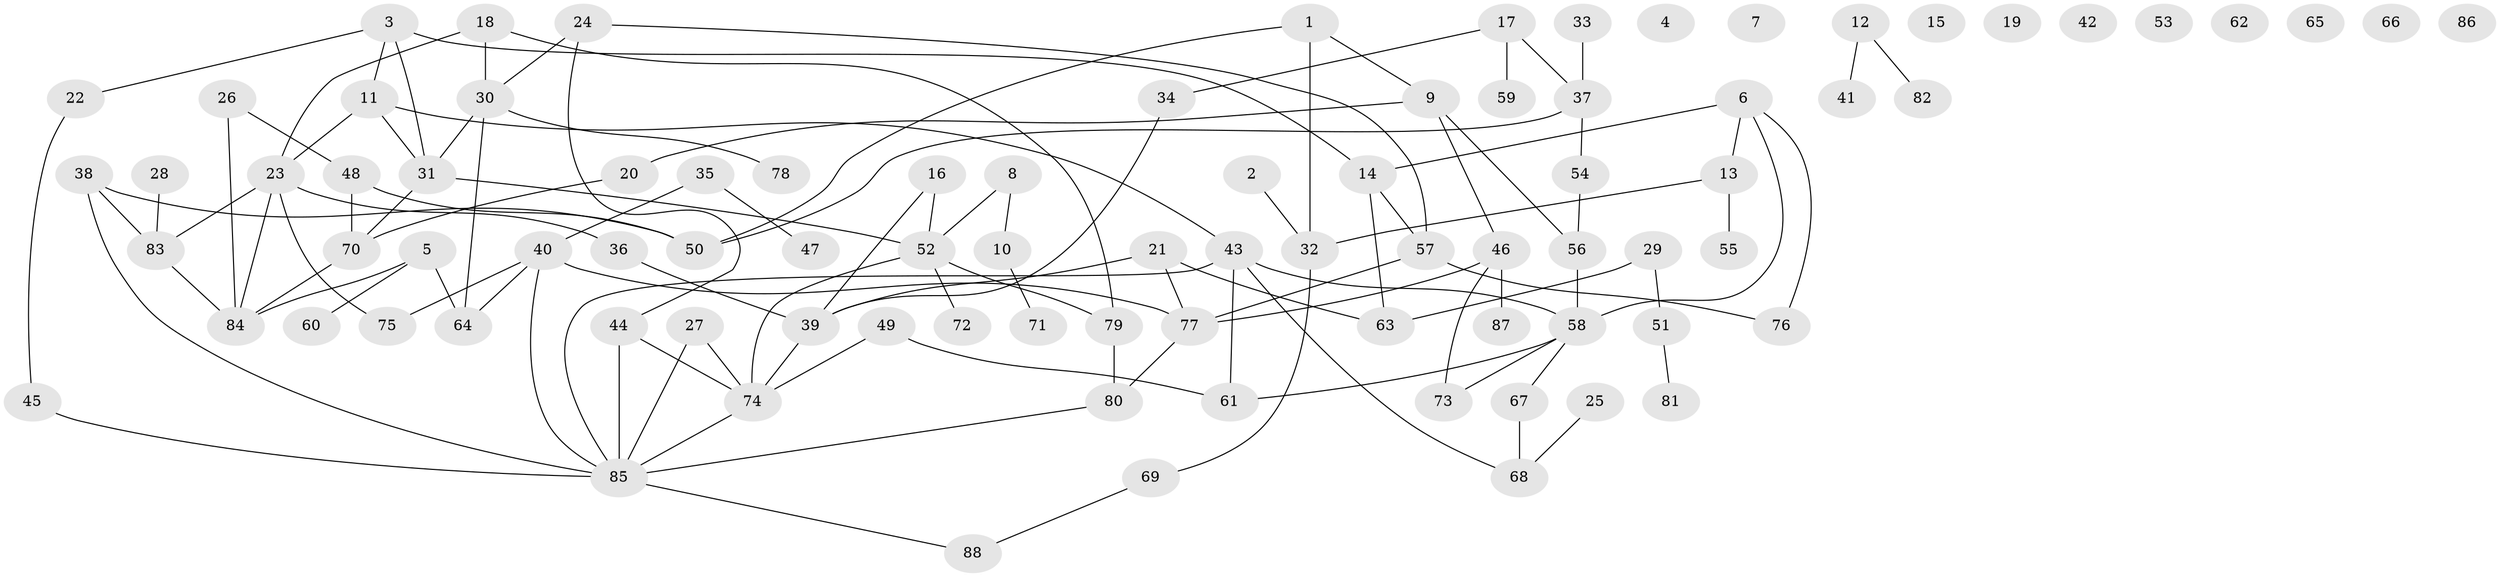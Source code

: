 // Generated by graph-tools (version 1.1) at 2025/49/03/09/25 03:49:12]
// undirected, 88 vertices, 113 edges
graph export_dot {
graph [start="1"]
  node [color=gray90,style=filled];
  1;
  2;
  3;
  4;
  5;
  6;
  7;
  8;
  9;
  10;
  11;
  12;
  13;
  14;
  15;
  16;
  17;
  18;
  19;
  20;
  21;
  22;
  23;
  24;
  25;
  26;
  27;
  28;
  29;
  30;
  31;
  32;
  33;
  34;
  35;
  36;
  37;
  38;
  39;
  40;
  41;
  42;
  43;
  44;
  45;
  46;
  47;
  48;
  49;
  50;
  51;
  52;
  53;
  54;
  55;
  56;
  57;
  58;
  59;
  60;
  61;
  62;
  63;
  64;
  65;
  66;
  67;
  68;
  69;
  70;
  71;
  72;
  73;
  74;
  75;
  76;
  77;
  78;
  79;
  80;
  81;
  82;
  83;
  84;
  85;
  86;
  87;
  88;
  1 -- 9;
  1 -- 32;
  1 -- 50;
  2 -- 32;
  3 -- 11;
  3 -- 14;
  3 -- 22;
  3 -- 31;
  5 -- 60;
  5 -- 64;
  5 -- 84;
  6 -- 13;
  6 -- 14;
  6 -- 58;
  6 -- 76;
  8 -- 10;
  8 -- 52;
  9 -- 20;
  9 -- 46;
  9 -- 56;
  10 -- 71;
  11 -- 23;
  11 -- 31;
  11 -- 43;
  12 -- 41;
  12 -- 82;
  13 -- 32;
  13 -- 55;
  14 -- 57;
  14 -- 63;
  16 -- 39;
  16 -- 52;
  17 -- 34;
  17 -- 37;
  17 -- 59;
  18 -- 23;
  18 -- 30;
  18 -- 79;
  20 -- 70;
  21 -- 39;
  21 -- 63;
  21 -- 77;
  22 -- 45;
  23 -- 36;
  23 -- 75;
  23 -- 83;
  23 -- 84;
  24 -- 30;
  24 -- 44;
  24 -- 57;
  25 -- 68;
  26 -- 48;
  26 -- 84;
  27 -- 74;
  27 -- 85;
  28 -- 83;
  29 -- 51;
  29 -- 63;
  30 -- 31;
  30 -- 64;
  30 -- 78;
  31 -- 52;
  31 -- 70;
  32 -- 69;
  33 -- 37;
  34 -- 39;
  35 -- 40;
  35 -- 47;
  36 -- 39;
  37 -- 50;
  37 -- 54;
  38 -- 50;
  38 -- 83;
  38 -- 85;
  39 -- 74;
  40 -- 64;
  40 -- 75;
  40 -- 77;
  40 -- 85;
  43 -- 58;
  43 -- 61;
  43 -- 68;
  43 -- 85;
  44 -- 74;
  44 -- 85;
  45 -- 85;
  46 -- 73;
  46 -- 77;
  46 -- 87;
  48 -- 50;
  48 -- 70;
  49 -- 61;
  49 -- 74;
  51 -- 81;
  52 -- 72;
  52 -- 74;
  52 -- 79;
  54 -- 56;
  56 -- 58;
  57 -- 76;
  57 -- 77;
  58 -- 61;
  58 -- 67;
  58 -- 73;
  67 -- 68;
  69 -- 88;
  70 -- 84;
  74 -- 85;
  77 -- 80;
  79 -- 80;
  80 -- 85;
  83 -- 84;
  85 -- 88;
}
